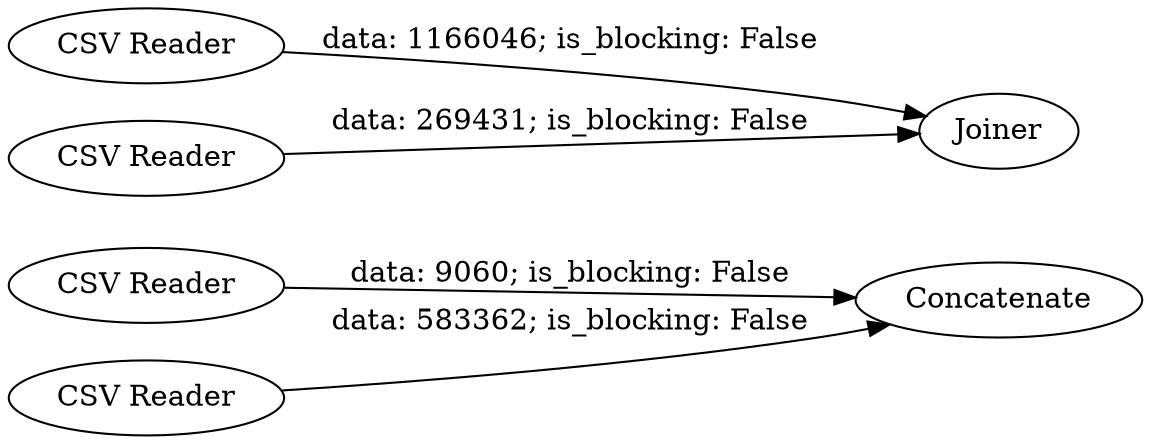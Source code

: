 digraph {
	"-6068764886046170165_6" [label=Concatenate]
	"-6068764886046170165_4" [label="CSV Reader"]
	"-6068764886046170165_5" [label=Joiner]
	"-6068764886046170165_1" [label="CSV Reader"]
	"-6068764886046170165_2" [label="CSV Reader"]
	"-6068764886046170165_3" [label="CSV Reader"]
	"-6068764886046170165_4" -> "-6068764886046170165_5" [label="data: 1166046; is_blocking: False"]
	"-6068764886046170165_3" -> "-6068764886046170165_6" [label="data: 583362; is_blocking: False"]
	"-6068764886046170165_1" -> "-6068764886046170165_5" [label="data: 269431; is_blocking: False"]
	"-6068764886046170165_2" -> "-6068764886046170165_6" [label="data: 9060; is_blocking: False"]
	rankdir=LR
}

